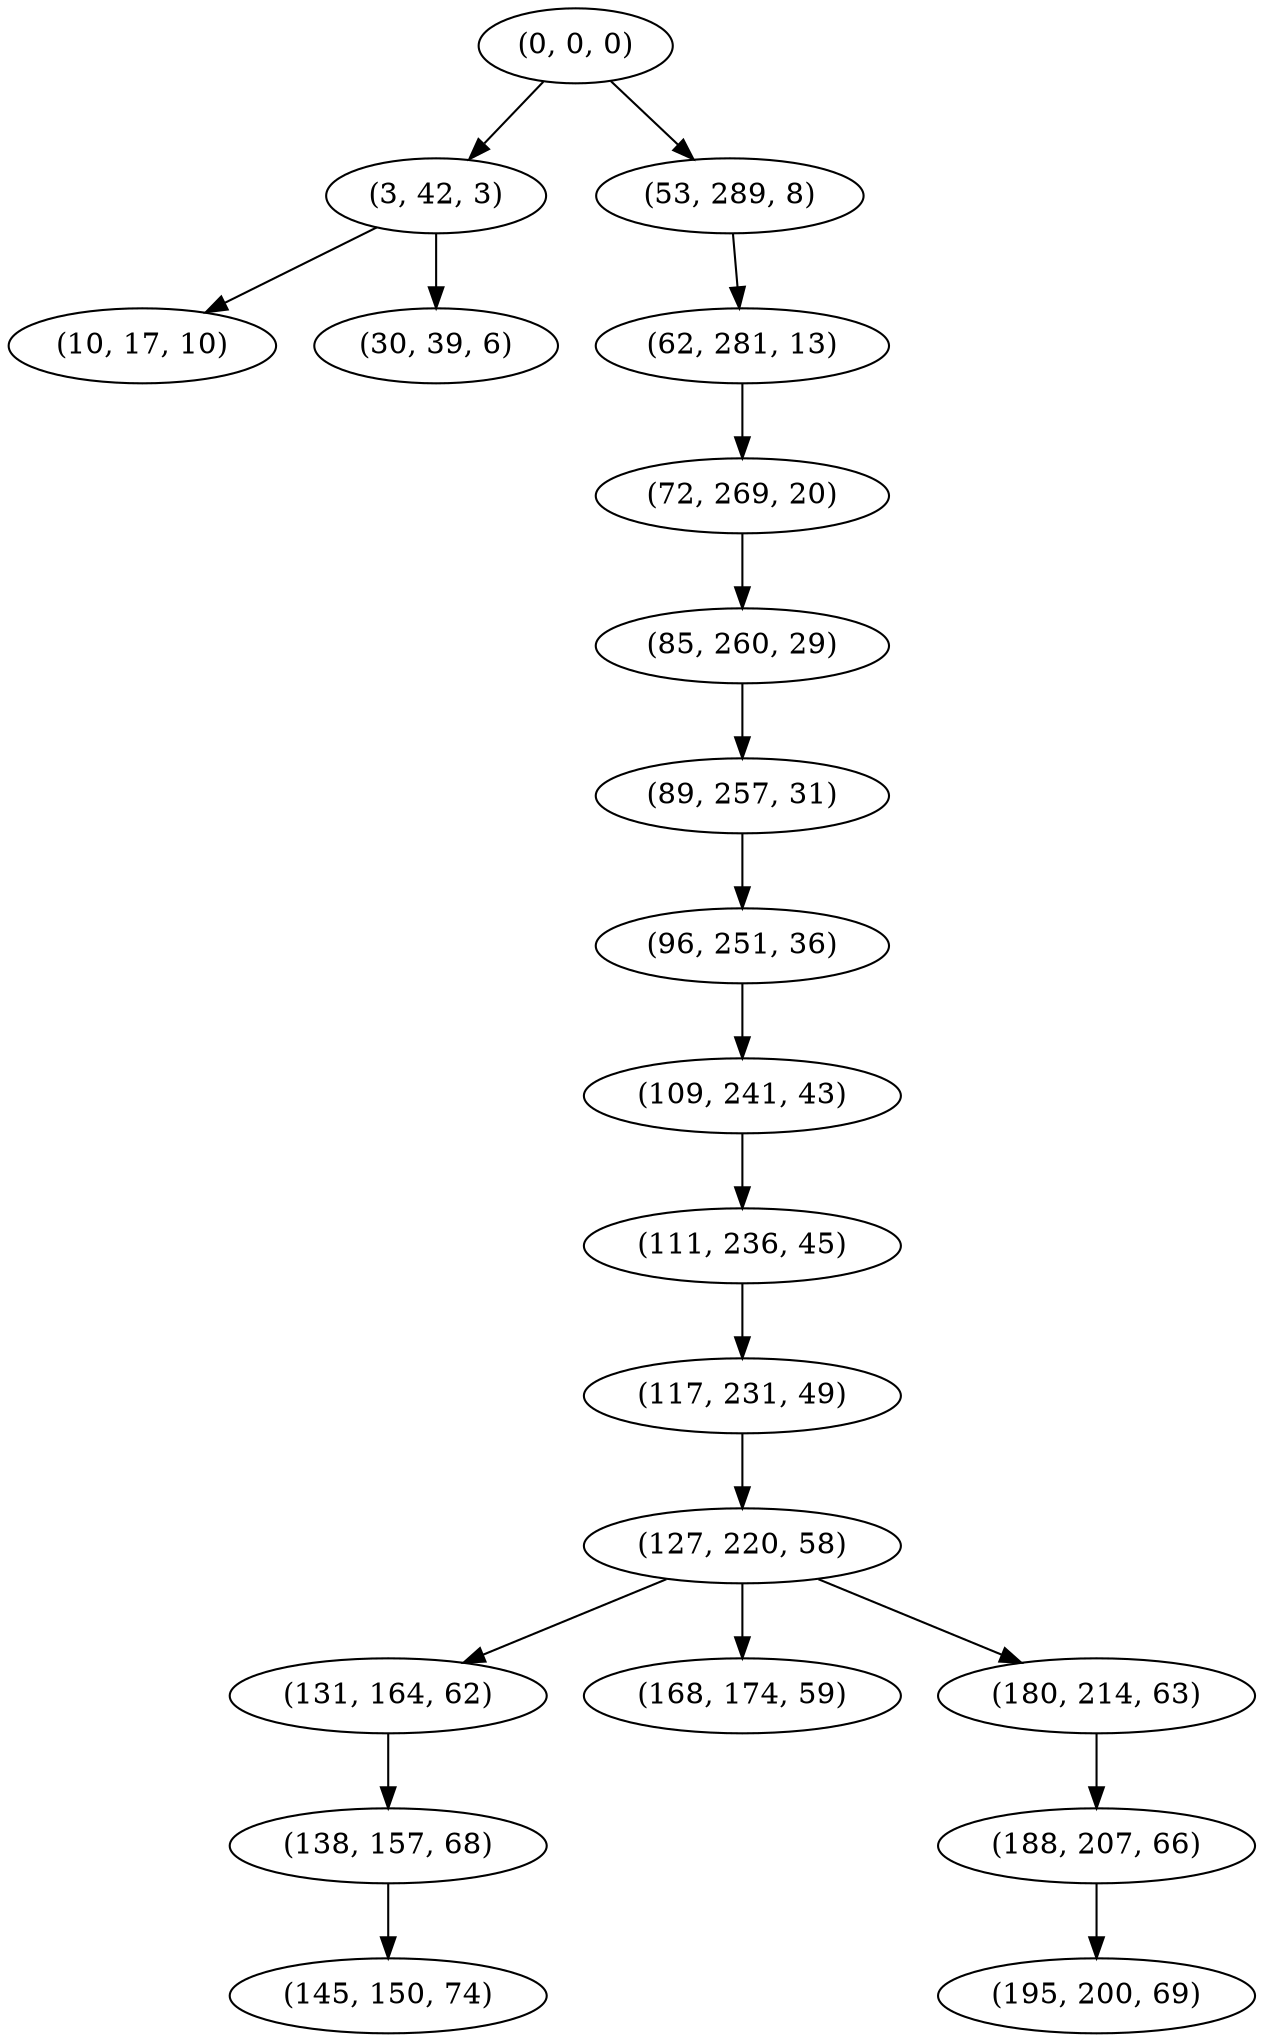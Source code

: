 digraph tree {
    "(0, 0, 0)";
    "(3, 42, 3)";
    "(10, 17, 10)";
    "(30, 39, 6)";
    "(53, 289, 8)";
    "(62, 281, 13)";
    "(72, 269, 20)";
    "(85, 260, 29)";
    "(89, 257, 31)";
    "(96, 251, 36)";
    "(109, 241, 43)";
    "(111, 236, 45)";
    "(117, 231, 49)";
    "(127, 220, 58)";
    "(131, 164, 62)";
    "(138, 157, 68)";
    "(145, 150, 74)";
    "(168, 174, 59)";
    "(180, 214, 63)";
    "(188, 207, 66)";
    "(195, 200, 69)";
    "(0, 0, 0)" -> "(3, 42, 3)";
    "(0, 0, 0)" -> "(53, 289, 8)";
    "(3, 42, 3)" -> "(10, 17, 10)";
    "(3, 42, 3)" -> "(30, 39, 6)";
    "(53, 289, 8)" -> "(62, 281, 13)";
    "(62, 281, 13)" -> "(72, 269, 20)";
    "(72, 269, 20)" -> "(85, 260, 29)";
    "(85, 260, 29)" -> "(89, 257, 31)";
    "(89, 257, 31)" -> "(96, 251, 36)";
    "(96, 251, 36)" -> "(109, 241, 43)";
    "(109, 241, 43)" -> "(111, 236, 45)";
    "(111, 236, 45)" -> "(117, 231, 49)";
    "(117, 231, 49)" -> "(127, 220, 58)";
    "(127, 220, 58)" -> "(131, 164, 62)";
    "(127, 220, 58)" -> "(168, 174, 59)";
    "(127, 220, 58)" -> "(180, 214, 63)";
    "(131, 164, 62)" -> "(138, 157, 68)";
    "(138, 157, 68)" -> "(145, 150, 74)";
    "(180, 214, 63)" -> "(188, 207, 66)";
    "(188, 207, 66)" -> "(195, 200, 69)";
}
